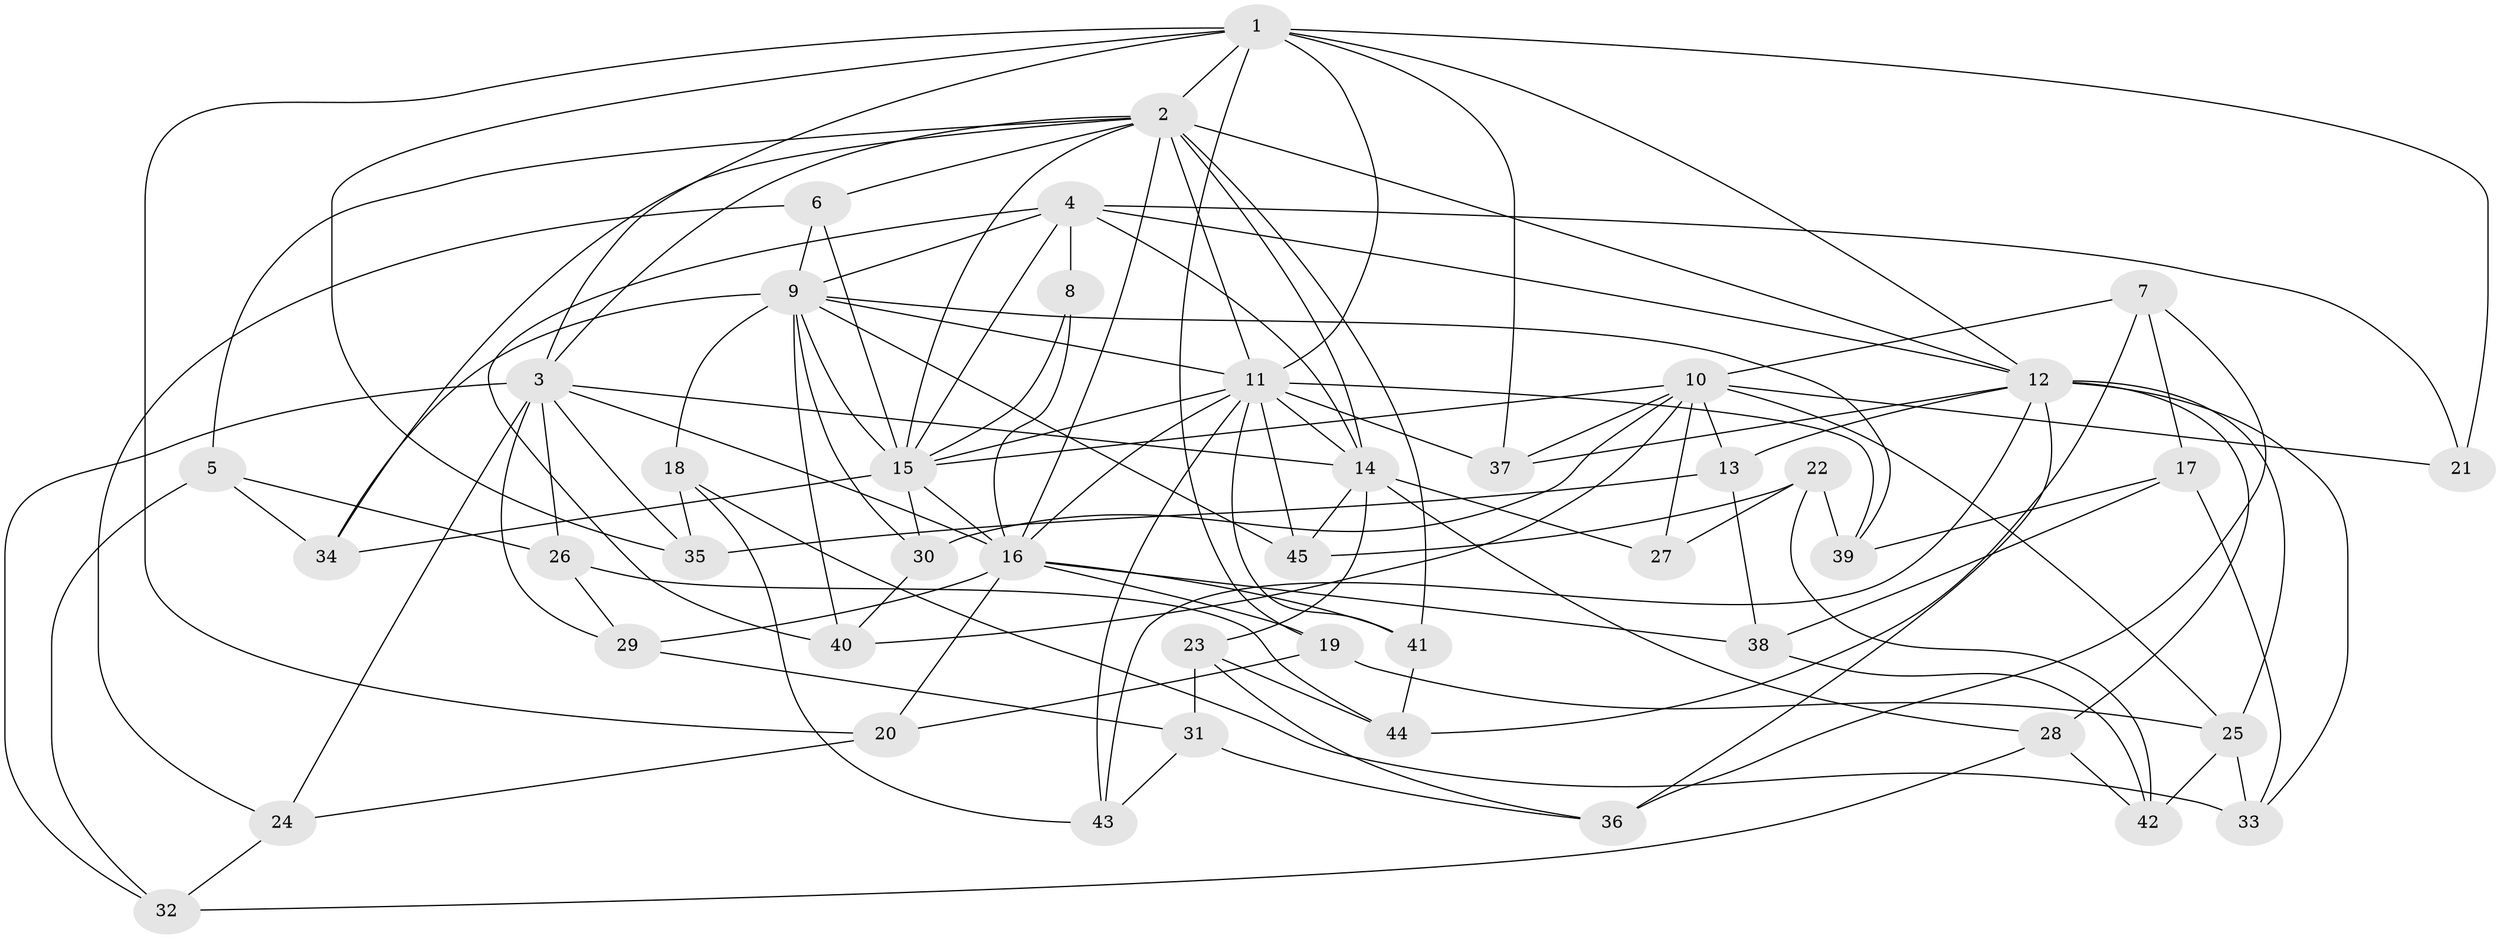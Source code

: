 // original degree distribution, {4: 1.0}
// Generated by graph-tools (version 1.1) at 2025/38/03/09/25 02:38:16]
// undirected, 45 vertices, 119 edges
graph export_dot {
graph [start="1"]
  node [color=gray90,style=filled];
  1;
  2;
  3;
  4;
  5;
  6;
  7;
  8;
  9;
  10;
  11;
  12;
  13;
  14;
  15;
  16;
  17;
  18;
  19;
  20;
  21;
  22;
  23;
  24;
  25;
  26;
  27;
  28;
  29;
  30;
  31;
  32;
  33;
  34;
  35;
  36;
  37;
  38;
  39;
  40;
  41;
  42;
  43;
  44;
  45;
  1 -- 2 [weight=2.0];
  1 -- 3 [weight=1.0];
  1 -- 11 [weight=1.0];
  1 -- 12 [weight=1.0];
  1 -- 19 [weight=1.0];
  1 -- 20 [weight=1.0];
  1 -- 21 [weight=1.0];
  1 -- 35 [weight=1.0];
  1 -- 37 [weight=1.0];
  2 -- 3 [weight=1.0];
  2 -- 5 [weight=1.0];
  2 -- 6 [weight=1.0];
  2 -- 11 [weight=1.0];
  2 -- 12 [weight=1.0];
  2 -- 14 [weight=1.0];
  2 -- 15 [weight=1.0];
  2 -- 16 [weight=1.0];
  2 -- 34 [weight=1.0];
  2 -- 41 [weight=1.0];
  3 -- 14 [weight=2.0];
  3 -- 16 [weight=1.0];
  3 -- 24 [weight=1.0];
  3 -- 26 [weight=1.0];
  3 -- 29 [weight=1.0];
  3 -- 32 [weight=1.0];
  3 -- 35 [weight=1.0];
  4 -- 8 [weight=2.0];
  4 -- 9 [weight=1.0];
  4 -- 12 [weight=1.0];
  4 -- 14 [weight=1.0];
  4 -- 15 [weight=1.0];
  4 -- 21 [weight=1.0];
  4 -- 40 [weight=1.0];
  5 -- 26 [weight=1.0];
  5 -- 32 [weight=1.0];
  5 -- 34 [weight=1.0];
  6 -- 9 [weight=1.0];
  6 -- 15 [weight=1.0];
  6 -- 24 [weight=1.0];
  7 -- 10 [weight=1.0];
  7 -- 17 [weight=1.0];
  7 -- 36 [weight=1.0];
  7 -- 44 [weight=1.0];
  8 -- 15 [weight=1.0];
  8 -- 16 [weight=1.0];
  9 -- 11 [weight=1.0];
  9 -- 15 [weight=1.0];
  9 -- 18 [weight=1.0];
  9 -- 30 [weight=1.0];
  9 -- 34 [weight=1.0];
  9 -- 39 [weight=1.0];
  9 -- 40 [weight=1.0];
  9 -- 45 [weight=1.0];
  10 -- 13 [weight=1.0];
  10 -- 15 [weight=1.0];
  10 -- 21 [weight=2.0];
  10 -- 25 [weight=2.0];
  10 -- 27 [weight=2.0];
  10 -- 30 [weight=1.0];
  10 -- 37 [weight=1.0];
  10 -- 40 [weight=1.0];
  11 -- 14 [weight=2.0];
  11 -- 15 [weight=1.0];
  11 -- 16 [weight=1.0];
  11 -- 37 [weight=1.0];
  11 -- 39 [weight=1.0];
  11 -- 41 [weight=1.0];
  11 -- 43 [weight=1.0];
  11 -- 45 [weight=1.0];
  12 -- 13 [weight=1.0];
  12 -- 25 [weight=3.0];
  12 -- 28 [weight=1.0];
  12 -- 33 [weight=1.0];
  12 -- 36 [weight=1.0];
  12 -- 37 [weight=1.0];
  12 -- 43 [weight=1.0];
  13 -- 35 [weight=1.0];
  13 -- 38 [weight=1.0];
  14 -- 23 [weight=1.0];
  14 -- 27 [weight=1.0];
  14 -- 28 [weight=1.0];
  14 -- 45 [weight=1.0];
  15 -- 16 [weight=1.0];
  15 -- 30 [weight=1.0];
  15 -- 34 [weight=1.0];
  16 -- 19 [weight=1.0];
  16 -- 20 [weight=1.0];
  16 -- 29 [weight=1.0];
  16 -- 38 [weight=1.0];
  16 -- 41 [weight=1.0];
  17 -- 33 [weight=1.0];
  17 -- 38 [weight=1.0];
  17 -- 39 [weight=1.0];
  18 -- 33 [weight=1.0];
  18 -- 35 [weight=1.0];
  18 -- 43 [weight=1.0];
  19 -- 20 [weight=1.0];
  19 -- 25 [weight=1.0];
  20 -- 24 [weight=1.0];
  22 -- 27 [weight=1.0];
  22 -- 39 [weight=1.0];
  22 -- 42 [weight=1.0];
  22 -- 45 [weight=1.0];
  23 -- 31 [weight=1.0];
  23 -- 36 [weight=1.0];
  23 -- 44 [weight=1.0];
  24 -- 32 [weight=1.0];
  25 -- 33 [weight=1.0];
  25 -- 42 [weight=1.0];
  26 -- 29 [weight=1.0];
  26 -- 44 [weight=1.0];
  28 -- 32 [weight=1.0];
  28 -- 42 [weight=1.0];
  29 -- 31 [weight=1.0];
  30 -- 40 [weight=1.0];
  31 -- 36 [weight=1.0];
  31 -- 43 [weight=1.0];
  38 -- 42 [weight=1.0];
  41 -- 44 [weight=1.0];
}
